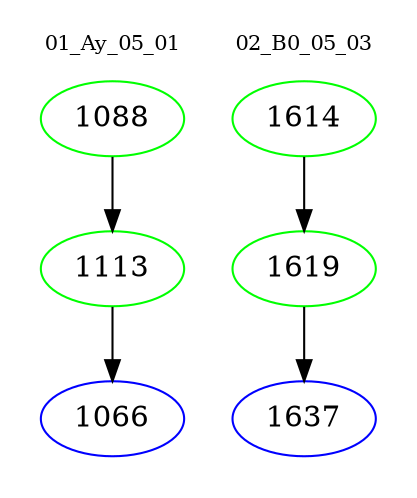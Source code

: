 digraph{
subgraph cluster_0 {
color = white
label = "01_Ay_05_01";
fontsize=10;
T0_1088 [label="1088", color="green"]
T0_1088 -> T0_1113 [color="black"]
T0_1113 [label="1113", color="green"]
T0_1113 -> T0_1066 [color="black"]
T0_1066 [label="1066", color="blue"]
}
subgraph cluster_1 {
color = white
label = "02_B0_05_03";
fontsize=10;
T1_1614 [label="1614", color="green"]
T1_1614 -> T1_1619 [color="black"]
T1_1619 [label="1619", color="green"]
T1_1619 -> T1_1637 [color="black"]
T1_1637 [label="1637", color="blue"]
}
}
